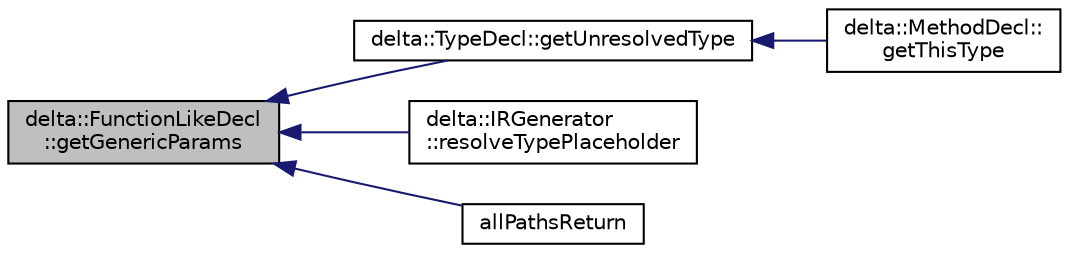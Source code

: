 digraph "delta::FunctionLikeDecl::getGenericParams"
{
  edge [fontname="Helvetica",fontsize="10",labelfontname="Helvetica",labelfontsize="10"];
  node [fontname="Helvetica",fontsize="10",shape=record];
  rankdir="LR";
  Node7 [label="delta::FunctionLikeDecl\l::getGenericParams",height=0.2,width=0.4,color="black", fillcolor="grey75", style="filled", fontcolor="black"];
  Node7 -> Node8 [dir="back",color="midnightblue",fontsize="10",style="solid",fontname="Helvetica"];
  Node8 [label="delta::TypeDecl::getUnresolvedType",height=0.2,width=0.4,color="black", fillcolor="white", style="filled",URL="$classdelta_1_1_type_decl.html#aed1dac0d6dcdb0ca44362ea2dc529dbb"];
  Node8 -> Node9 [dir="back",color="midnightblue",fontsize="10",style="solid",fontname="Helvetica"];
  Node9 [label="delta::MethodDecl::\lgetThisType",height=0.2,width=0.4,color="black", fillcolor="white", style="filled",URL="$classdelta_1_1_method_decl.html#a04c1d4b68af30390790a9823e3fdb1db"];
  Node7 -> Node10 [dir="back",color="midnightblue",fontsize="10",style="solid",fontname="Helvetica"];
  Node10 [label="delta::IRGenerator\l::resolveTypePlaceholder",height=0.2,width=0.4,color="black", fillcolor="white", style="filled",URL="$classdelta_1_1_i_r_generator.html#a3dcb9317d090022c47d62a2df03c46f7"];
  Node7 -> Node11 [dir="back",color="midnightblue",fontsize="10",style="solid",fontname="Helvetica"];
  Node11 [label="allPathsReturn",height=0.2,width=0.4,color="black", fillcolor="white", style="filled",URL="$typecheck_8cpp.html#acd61f00ed38f65b865c4033b48457760"];
}
